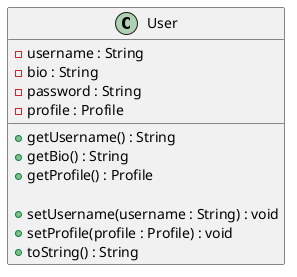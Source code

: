 @startuml
class User {
- username : String
- bio : String
- password : String
- profile : Profile

+ getUsername() : String
+ getBio() : String
+ getProfile() : Profile

+ setUsername(username : String) : void
+ setProfile(profile : Profile) : void
+ toString() : String
}
@enduml